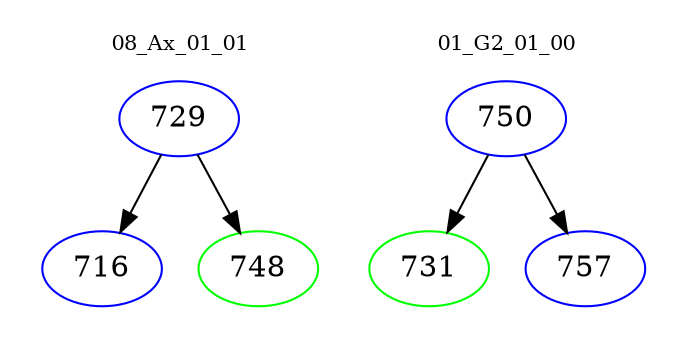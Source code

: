 digraph{
subgraph cluster_0 {
color = white
label = "08_Ax_01_01";
fontsize=10;
T0_729 [label="729", color="blue"]
T0_729 -> T0_716 [color="black"]
T0_716 [label="716", color="blue"]
T0_729 -> T0_748 [color="black"]
T0_748 [label="748", color="green"]
}
subgraph cluster_1 {
color = white
label = "01_G2_01_00";
fontsize=10;
T1_750 [label="750", color="blue"]
T1_750 -> T1_731 [color="black"]
T1_731 [label="731", color="green"]
T1_750 -> T1_757 [color="black"]
T1_757 [label="757", color="blue"]
}
}
